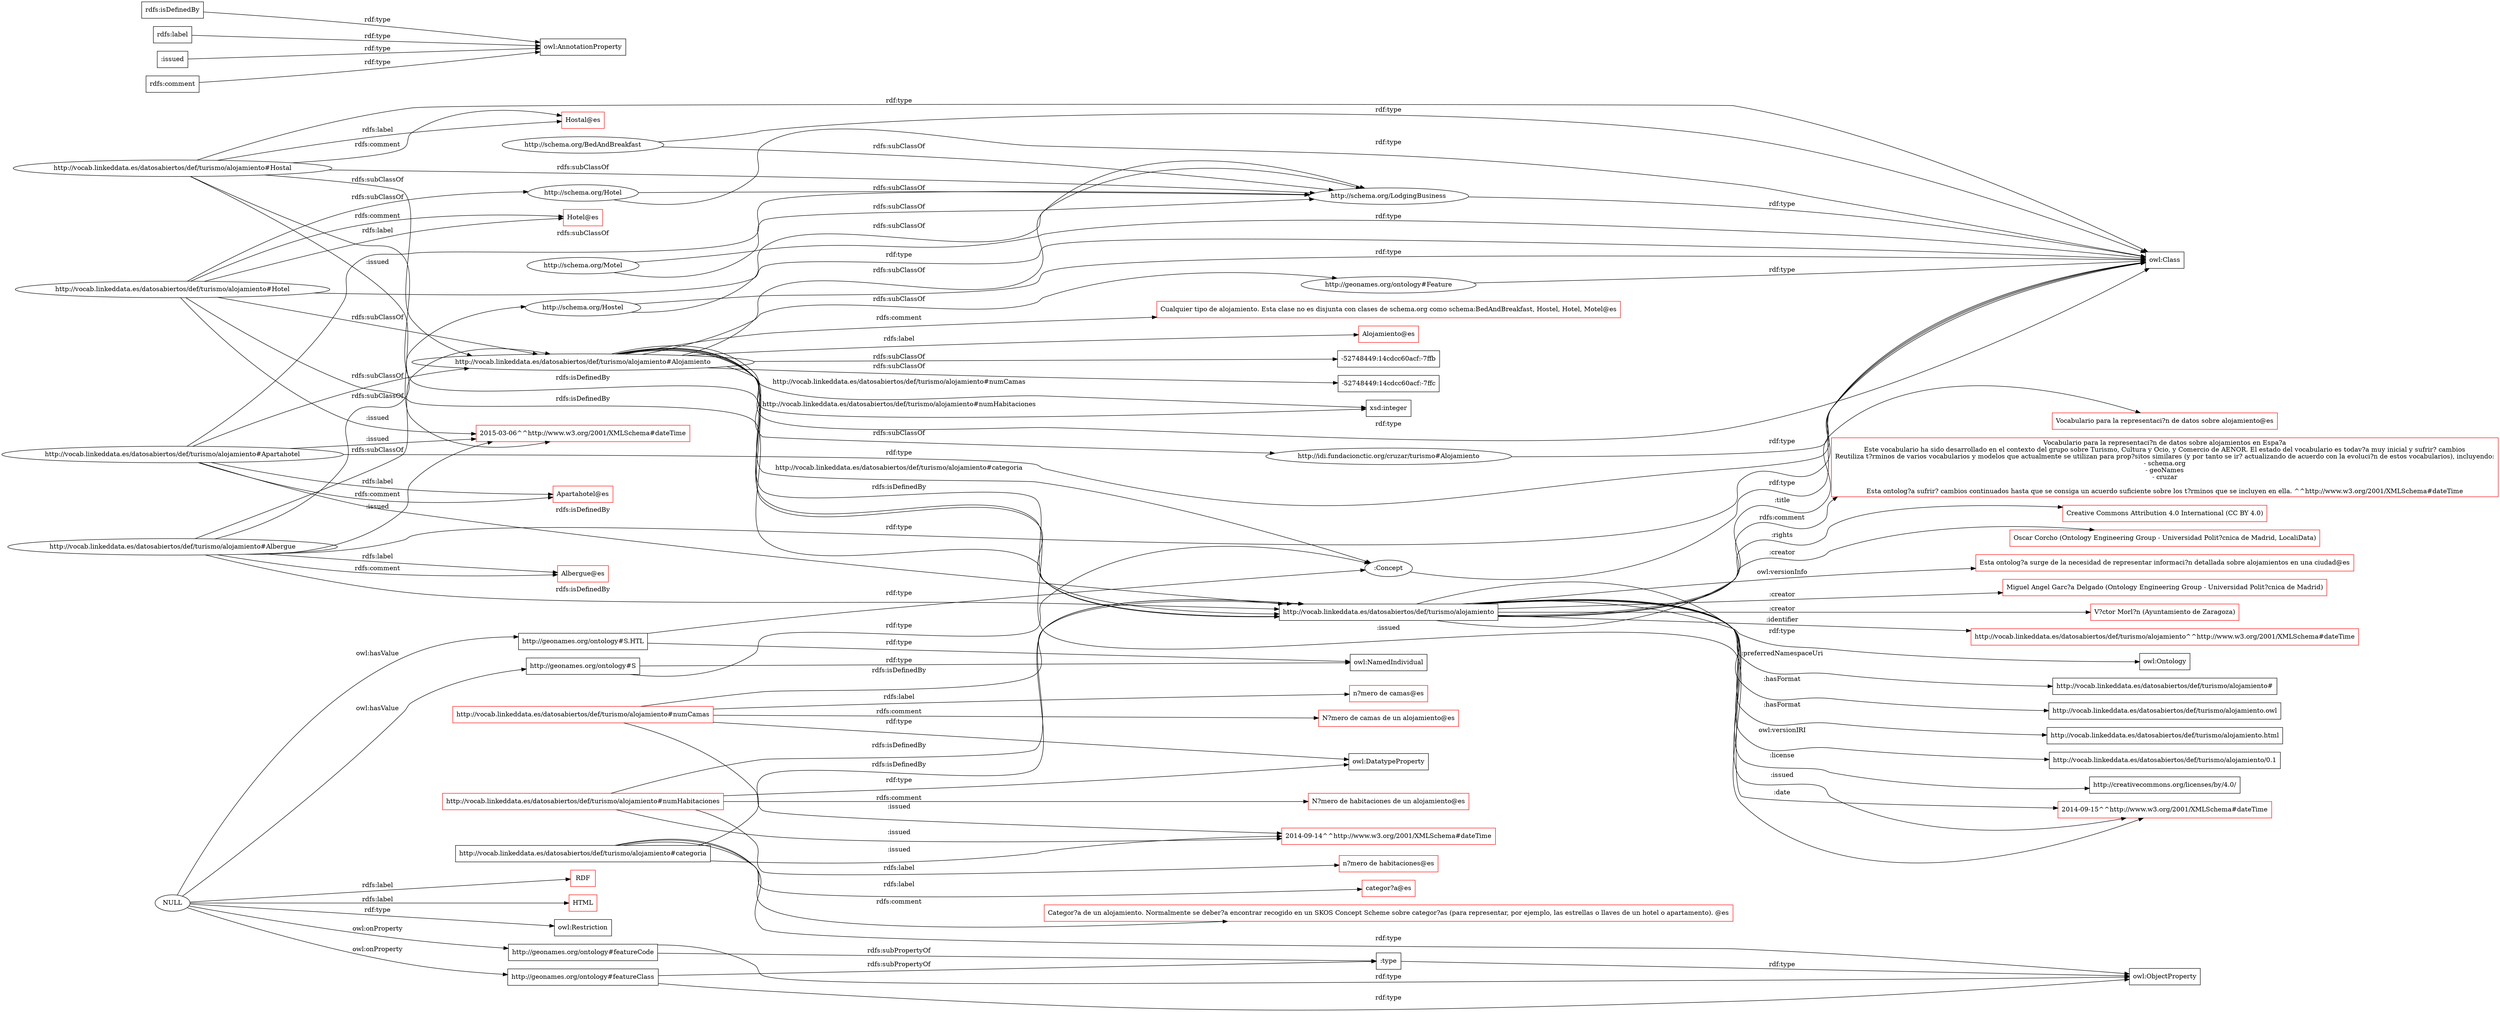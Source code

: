 digraph ar2dtool_diagram { 
rankdir=LR;
size="1000"
node [shape = ellipse, color="black"]; "http://vocab.linkeddata.es/datosabiertos/def/turismo/alojamiento#Hotel" "http://schema.org/Hostel" "http://vocab.linkeddata.es/datosabiertos/def/turismo/alojamiento#Hostal" "http://idi.fundacionctic.org/cruzar/turismo#Alojamiento" "http://vocab.linkeddata.es/datosabiertos/def/turismo/alojamiento#Alojamiento" "http://schema.org/BedAndBreakfast" "http://geonames.org/ontology#Feature" "http://vocab.linkeddata.es/datosabiertos/def/turismo/alojamiento#Apartahotel" "http://schema.org/Motel" "http://schema.org/LodgingBusiness" ":Concept" "http://schema.org/Hotel" "http://vocab.linkeddata.es/datosabiertos/def/turismo/alojamiento#Albergue" "NULL" ; /*classes style*/
node [shape = rectangle, color="black"]; "http://geonames.org/ontology#S" "http://geonames.org/ontology#S.HTL" ; /*individuals style*/
node [shape = rectangle, color="red"]; "RDF" "HTML" "categor?a@es" "2014-09-14^^http://www.w3.org/2001/XMLSchema#dateTime" "Categor?a de un alojamiento. Normalmente se deber?a encontrar recogido en un SKOS Concept Scheme sobre categor?as (para representar, por ejemplo, las estrellas o llaves de un hotel o apartamento). @es" "n?mero de habitaciones@es" "2014-09-14^^http://www.w3.org/2001/XMLSchema#dateTime" "N?mero de habitaciones de un alojamiento@es" "n?mero de camas@es" "2014-09-14^^http://www.w3.org/2001/XMLSchema#dateTime" "N?mero de camas de un alojamiento@es" "Hostal@es" "2015-03-06^^http://www.w3.org/2001/XMLSchema#dateTime" "Hostal@es" "Apartahotel@es" "2015-03-06^^http://www.w3.org/2001/XMLSchema#dateTime" "Apartahotel@es" "Hotel@es" "2015-03-06^^http://www.w3.org/2001/XMLSchema#dateTime" "Hotel@es" "Vocabulario para la representaci?n de datos sobre alojamiento@es" "Vocabulario para la representaci?n de datos sobre alojamientos en Espa?a
Este vocabulario ha sido desarrollado en el contexto del grupo sobre Turismo, Cultura y Ocio, y Comercio de AENOR. El estado del vocabulario es todav?a muy inicial y sufrir? cambios
Reutiliza t?rminos de varios vocabularios y modelos que actualmente se utilizan para prop?sitos similares (y por tanto se ir? actualizando de acuerdo con la evoluci?n de estos vocabularios), incluyendo:
- schema.org
- geoNames
- cruzar

Esta ontolog?a sufrir? cambios continuados hasta que se consiga un acuerdo suficiente sobre los t?rminos que se incluyen en ella. ^^http://www.w3.org/2001/XMLSchema#dateTime" "Creative Commons Attribution 4.0 International (CC BY 4.0)" "2014-09-15^^http://www.w3.org/2001/XMLSchema#dateTime" "2014-09-15^^http://www.w3.org/2001/XMLSchema#dateTime" "Oscar Corcho (Ontology Engineering Group - Universidad Polit?cnica de Madrid, LocaliData)" "Esta ontolog?a surge de la necesidad de representar informaci?n detallada sobre alojamientos en una ciudad@es" "Miguel Angel Garc?a Delgado (Ontology Engineering Group - Universidad Polit?cnica de Madrid)" "V?ctor Morl?n (Ayuntamiento de Zaragoza)" "http://vocab.linkeddata.es/datosabiertos/def/turismo/alojamiento^^http://www.w3.org/2001/XMLSchema#dateTime" "Cualquier tipo de alojamiento. Esta clase no es disjunta con clases de schema.org como schema:BedAndBreakfast, Hostel, Hotel, Motel@es" "2014-09-15^^http://www.w3.org/2001/XMLSchema#dateTime" "Alojamiento@es" "Albergue@es" "2015-03-06^^http://www.w3.org/2001/XMLSchema#dateTime" "Albergue@es" ; /*literals style*/
"http://vocab.linkeddata.es/datosabiertos/def/turismo/alojamiento#numCamas" "http://vocab.linkeddata.es/datosabiertos/def/turismo/alojamiento#numHabitaciones" node [shape = null, color="null"]; "http://vocab.linkeddata.es/datosabiertos/def/turismo/alojamiento#numCamas" "http://vocab.linkeddata.es/datosabiertos/def/turismo/alojamiento#numHabitaciones" ; /*data type properties style*/
	"NULL" -> "RDF" [ label = "rdfs:label" ];
	"NULL" -> "http://geonames.org/ontology#featureCode" [ label = "owl:onProperty" ];
	"NULL" -> "http://geonames.org/ontology#S.HTL" [ label = "owl:hasValue" ];
	"NULL" -> "owl:Restriction" [ label = "rdf:type" ];
	"NULL" -> "http://geonames.org/ontology#featureClass" [ label = "owl:onProperty" ];
	"NULL" -> "http://geonames.org/ontology#S" [ label = "owl:hasValue" ];
	"NULL" -> "HTML" [ label = "rdfs:label" ];
	"http://schema.org/Motel" -> "owl:Class" [ label = "rdf:type" ];
	"http://schema.org/Motel" -> "http://schema.org/LodgingBusiness" [ label = "rdfs:subClassOf" ];
	"rdfs:isDefinedBy" -> "owl:AnnotationProperty" [ label = "rdf:type" ];
	"http://vocab.linkeddata.es/datosabiertos/def/turismo/alojamiento#categoria" -> "owl:ObjectProperty" [ label = "rdf:type" ];
	"http://vocab.linkeddata.es/datosabiertos/def/turismo/alojamiento#categoria" -> "categor?a@es" [ label = "rdfs:label" ];
	"http://vocab.linkeddata.es/datosabiertos/def/turismo/alojamiento#categoria" -> "2014-09-14^^http://www.w3.org/2001/XMLSchema#dateTime" [ label = ":issued" ];
	"http://vocab.linkeddata.es/datosabiertos/def/turismo/alojamiento#categoria" -> "Categor?a de un alojamiento. Normalmente se deber?a encontrar recogido en un SKOS Concept Scheme sobre categor?as (para representar, por ejemplo, las estrellas o llaves de un hotel o apartamento). @es" [ label = "rdfs:comment" ];
	"http://vocab.linkeddata.es/datosabiertos/def/turismo/alojamiento#categoria" -> "http://vocab.linkeddata.es/datosabiertos/def/turismo/alojamiento" [ label = "rdfs:isDefinedBy" ];
	"http://schema.org/LodgingBusiness" -> "owl:Class" [ label = "rdf:type" ];
	":Concept" -> "owl:Class" [ label = "rdf:type" ];
	"http://geonames.org/ontology#S" -> "owl:NamedIndividual" [ label = "rdf:type" ];
	"http://geonames.org/ontology#S" -> ":Concept" [ label = "rdf:type" ];
	"rdfs:label" -> "owl:AnnotationProperty" [ label = "rdf:type" ];
	":issued" -> "owl:AnnotationProperty" [ label = "rdf:type" ];
	"http://schema.org/Hostel" -> "owl:Class" [ label = "rdf:type" ];
	"http://schema.org/Hostel" -> "http://schema.org/LodgingBusiness" [ label = "rdfs:subClassOf" ];
	"http://vocab.linkeddata.es/datosabiertos/def/turismo/alojamiento#numHabitaciones" -> "owl:DatatypeProperty" [ label = "rdf:type" ];
	"http://vocab.linkeddata.es/datosabiertos/def/turismo/alojamiento#numHabitaciones" -> "n?mero de habitaciones@es" [ label = "rdfs:label" ];
	"http://vocab.linkeddata.es/datosabiertos/def/turismo/alojamiento#numHabitaciones" -> "2014-09-14^^http://www.w3.org/2001/XMLSchema#dateTime" [ label = ":issued" ];
	"http://vocab.linkeddata.es/datosabiertos/def/turismo/alojamiento#numHabitaciones" -> "N?mero de habitaciones de un alojamiento@es" [ label = "rdfs:comment" ];
	"http://vocab.linkeddata.es/datosabiertos/def/turismo/alojamiento#numHabitaciones" -> "http://vocab.linkeddata.es/datosabiertos/def/turismo/alojamiento" [ label = "rdfs:isDefinedBy" ];
	"rdfs:comment" -> "owl:AnnotationProperty" [ label = "rdf:type" ];
	"http://geonames.org/ontology#Feature" -> "owl:Class" [ label = "rdf:type" ];
	"http://vocab.linkeddata.es/datosabiertos/def/turismo/alojamiento#numCamas" -> "owl:DatatypeProperty" [ label = "rdf:type" ];
	"http://vocab.linkeddata.es/datosabiertos/def/turismo/alojamiento#numCamas" -> "n?mero de camas@es" [ label = "rdfs:label" ];
	"http://vocab.linkeddata.es/datosabiertos/def/turismo/alojamiento#numCamas" -> "2014-09-14^^http://www.w3.org/2001/XMLSchema#dateTime" [ label = ":issued" ];
	"http://vocab.linkeddata.es/datosabiertos/def/turismo/alojamiento#numCamas" -> "N?mero de camas de un alojamiento@es" [ label = "rdfs:comment" ];
	"http://vocab.linkeddata.es/datosabiertos/def/turismo/alojamiento#numCamas" -> "http://vocab.linkeddata.es/datosabiertos/def/turismo/alojamiento" [ label = "rdfs:isDefinedBy" ];
	"http://geonames.org/ontology#featureCode" -> "owl:ObjectProperty" [ label = "rdf:type" ];
	"http://geonames.org/ontology#featureCode" -> ":type" [ label = "rdfs:subPropertyOf" ];
	"http://geonames.org/ontology#featureClass" -> "owl:ObjectProperty" [ label = "rdf:type" ];
	"http://geonames.org/ontology#featureClass" -> ":type" [ label = "rdfs:subPropertyOf" ];
	"http://vocab.linkeddata.es/datosabiertos/def/turismo/alojamiento#Hostal" -> "owl:Class" [ label = "rdf:type" ];
	"http://vocab.linkeddata.es/datosabiertos/def/turismo/alojamiento#Hostal" -> "Hostal@es" [ label = "rdfs:label" ];
	"http://vocab.linkeddata.es/datosabiertos/def/turismo/alojamiento#Hostal" -> "http://schema.org/LodgingBusiness" [ label = "rdfs:subClassOf" ];
	"http://vocab.linkeddata.es/datosabiertos/def/turismo/alojamiento#Hostal" -> "http://vocab.linkeddata.es/datosabiertos/def/turismo/alojamiento#Alojamiento" [ label = "rdfs:subClassOf" ];
	"http://vocab.linkeddata.es/datosabiertos/def/turismo/alojamiento#Hostal" -> "2015-03-06^^http://www.w3.org/2001/XMLSchema#dateTime" [ label = ":issued" ];
	"http://vocab.linkeddata.es/datosabiertos/def/turismo/alojamiento#Hostal" -> "Hostal@es" [ label = "rdfs:comment" ];
	"http://vocab.linkeddata.es/datosabiertos/def/turismo/alojamiento#Hostal" -> "http://vocab.linkeddata.es/datosabiertos/def/turismo/alojamiento" [ label = "rdfs:isDefinedBy" ];
	"http://schema.org/Hotel" -> "owl:Class" [ label = "rdf:type" ];
	"http://schema.org/Hotel" -> "http://schema.org/LodgingBusiness" [ label = "rdfs:subClassOf" ];
	"http://geonames.org/ontology#S.HTL" -> "owl:NamedIndividual" [ label = "rdf:type" ];
	"http://geonames.org/ontology#S.HTL" -> ":Concept" [ label = "rdf:type" ];
	"http://vocab.linkeddata.es/datosabiertos/def/turismo/alojamiento#Apartahotel" -> "owl:Class" [ label = "rdf:type" ];
	"http://vocab.linkeddata.es/datosabiertos/def/turismo/alojamiento#Apartahotel" -> "Apartahotel@es" [ label = "rdfs:label" ];
	"http://vocab.linkeddata.es/datosabiertos/def/turismo/alojamiento#Apartahotel" -> "http://schema.org/LodgingBusiness" [ label = "rdfs:subClassOf" ];
	"http://vocab.linkeddata.es/datosabiertos/def/turismo/alojamiento#Apartahotel" -> "http://vocab.linkeddata.es/datosabiertos/def/turismo/alojamiento#Alojamiento" [ label = "rdfs:subClassOf" ];
	"http://vocab.linkeddata.es/datosabiertos/def/turismo/alojamiento#Apartahotel" -> "2015-03-06^^http://www.w3.org/2001/XMLSchema#dateTime" [ label = ":issued" ];
	"http://vocab.linkeddata.es/datosabiertos/def/turismo/alojamiento#Apartahotel" -> "Apartahotel@es" [ label = "rdfs:comment" ];
	"http://vocab.linkeddata.es/datosabiertos/def/turismo/alojamiento#Apartahotel" -> "http://vocab.linkeddata.es/datosabiertos/def/turismo/alojamiento" [ label = "rdfs:isDefinedBy" ];
	":type" -> "owl:ObjectProperty" [ label = "rdf:type" ];
	"http://vocab.linkeddata.es/datosabiertos/def/turismo/alojamiento#Hotel" -> "owl:Class" [ label = "rdf:type" ];
	"http://vocab.linkeddata.es/datosabiertos/def/turismo/alojamiento#Hotel" -> "Hotel@es" [ label = "rdfs:label" ];
	"http://vocab.linkeddata.es/datosabiertos/def/turismo/alojamiento#Hotel" -> "http://schema.org/Hotel" [ label = "rdfs:subClassOf" ];
	"http://vocab.linkeddata.es/datosabiertos/def/turismo/alojamiento#Hotel" -> "http://vocab.linkeddata.es/datosabiertos/def/turismo/alojamiento#Alojamiento" [ label = "rdfs:subClassOf" ];
	"http://vocab.linkeddata.es/datosabiertos/def/turismo/alojamiento#Hotel" -> "2015-03-06^^http://www.w3.org/2001/XMLSchema#dateTime" [ label = ":issued" ];
	"http://vocab.linkeddata.es/datosabiertos/def/turismo/alojamiento#Hotel" -> "Hotel@es" [ label = "rdfs:comment" ];
	"http://vocab.linkeddata.es/datosabiertos/def/turismo/alojamiento#Hotel" -> "http://vocab.linkeddata.es/datosabiertos/def/turismo/alojamiento" [ label = "rdfs:isDefinedBy" ];
	"http://vocab.linkeddata.es/datosabiertos/def/turismo/alojamiento" -> "Vocabulario para la representaci?n de datos sobre alojamiento@es" [ label = ":title" ];
	"http://vocab.linkeddata.es/datosabiertos/def/turismo/alojamiento" -> "owl:Ontology" [ label = "rdf:type" ];
	"http://vocab.linkeddata.es/datosabiertos/def/turismo/alojamiento" -> "Vocabulario para la representaci?n de datos sobre alojamientos en Espa?a
Este vocabulario ha sido desarrollado en el contexto del grupo sobre Turismo, Cultura y Ocio, y Comercio de AENOR. El estado del vocabulario es todav?a muy inicial y sufrir? cambios
Reutiliza t?rminos de varios vocabularios y modelos que actualmente se utilizan para prop?sitos similares (y por tanto se ir? actualizando de acuerdo con la evoluci?n de estos vocabularios), incluyendo:
- schema.org
- geoNames
- cruzar

Esta ontolog?a sufrir? cambios continuados hasta que se consiga un acuerdo suficiente sobre los t?rminos que se incluyen en ella. ^^http://www.w3.org/2001/XMLSchema#dateTime" [ label = "rdfs:comment" ];
	"http://vocab.linkeddata.es/datosabiertos/def/turismo/alojamiento" -> "Creative Commons Attribution 4.0 International (CC BY 4.0)" [ label = ":rights" ];
	"http://vocab.linkeddata.es/datosabiertos/def/turismo/alojamiento" -> "2014-09-15^^http://www.w3.org/2001/XMLSchema#dateTime" [ label = ":issued" ];
	"http://vocab.linkeddata.es/datosabiertos/def/turismo/alojamiento" -> "2014-09-15^^http://www.w3.org/2001/XMLSchema#dateTime" [ label = ":date" ];
	"http://vocab.linkeddata.es/datosabiertos/def/turismo/alojamiento" -> "Oscar Corcho (Ontology Engineering Group - Universidad Polit?cnica de Madrid, LocaliData)" [ label = ":creator" ];
	"http://vocab.linkeddata.es/datosabiertos/def/turismo/alojamiento" -> "http://vocab.linkeddata.es/datosabiertos/def/turismo/alojamiento#" [ label = ":preferredNamespaceUri" ];
	"http://vocab.linkeddata.es/datosabiertos/def/turismo/alojamiento" -> "Esta ontolog?a surge de la necesidad de representar informaci?n detallada sobre alojamientos en una ciudad@es" [ label = "owl:versionInfo" ];
	"http://vocab.linkeddata.es/datosabiertos/def/turismo/alojamiento" -> "Miguel Angel Garc?a Delgado (Ontology Engineering Group - Universidad Polit?cnica de Madrid)" [ label = ":creator" ];
	"http://vocab.linkeddata.es/datosabiertos/def/turismo/alojamiento" -> "http://vocab.linkeddata.es/datosabiertos/def/turismo/alojamiento.owl" [ label = ":hasFormat" ];
	"http://vocab.linkeddata.es/datosabiertos/def/turismo/alojamiento" -> "V?ctor Morl?n (Ayuntamiento de Zaragoza)" [ label = ":creator" ];
	"http://vocab.linkeddata.es/datosabiertos/def/turismo/alojamiento" -> "http://vocab.linkeddata.es/datosabiertos/def/turismo/alojamiento^^http://www.w3.org/2001/XMLSchema#dateTime" [ label = ":identifier" ];
	"http://vocab.linkeddata.es/datosabiertos/def/turismo/alojamiento" -> "http://vocab.linkeddata.es/datosabiertos/def/turismo/alojamiento.html" [ label = ":hasFormat" ];
	"http://vocab.linkeddata.es/datosabiertos/def/turismo/alojamiento" -> "http://vocab.linkeddata.es/datosabiertos/def/turismo/alojamiento/0.1" [ label = "owl:versionIRI" ];
	"http://vocab.linkeddata.es/datosabiertos/def/turismo/alojamiento" -> "http://creativecommons.org/licenses/by/4.0/" [ label = ":license" ];
	"http://idi.fundacionctic.org/cruzar/turismo#Alojamiento" -> "owl:Class" [ label = "rdf:type" ];
	"http://vocab.linkeddata.es/datosabiertos/def/turismo/alojamiento#Alojamiento" -> "Cualquier tipo de alojamiento. Esta clase no es disjunta con clases de schema.org como schema:BedAndBreakfast, Hostel, Hotel, Motel@es" [ label = "rdfs:comment" ];
	"http://vocab.linkeddata.es/datosabiertos/def/turismo/alojamiento#Alojamiento" -> "2014-09-15^^http://www.w3.org/2001/XMLSchema#dateTime" [ label = ":issued" ];
	"http://vocab.linkeddata.es/datosabiertos/def/turismo/alojamiento#Alojamiento" -> "-52748449:14cdcc60acf:-7ffb" [ label = "rdfs:subClassOf" ];
	"http://vocab.linkeddata.es/datosabiertos/def/turismo/alojamiento#Alojamiento" -> "owl:Class" [ label = "rdf:type" ];
	"http://vocab.linkeddata.es/datosabiertos/def/turismo/alojamiento#Alojamiento" -> "http://idi.fundacionctic.org/cruzar/turismo#Alojamiento" [ label = "rdfs:subClassOf" ];
	"http://vocab.linkeddata.es/datosabiertos/def/turismo/alojamiento#Alojamiento" -> "http://vocab.linkeddata.es/datosabiertos/def/turismo/alojamiento" [ label = "rdfs:isDefinedBy" ];
	"http://vocab.linkeddata.es/datosabiertos/def/turismo/alojamiento#Alojamiento" -> "http://geonames.org/ontology#Feature" [ label = "rdfs:subClassOf" ];
	"http://vocab.linkeddata.es/datosabiertos/def/turismo/alojamiento#Alojamiento" -> "Alojamiento@es" [ label = "rdfs:label" ];
	"http://vocab.linkeddata.es/datosabiertos/def/turismo/alojamiento#Alojamiento" -> "http://schema.org/LodgingBusiness" [ label = "rdfs:subClassOf" ];
	"http://vocab.linkeddata.es/datosabiertos/def/turismo/alojamiento#Alojamiento" -> "-52748449:14cdcc60acf:-7ffc" [ label = "rdfs:subClassOf" ];
	"http://schema.org/BedAndBreakfast" -> "owl:Class" [ label = "rdf:type" ];
	"http://schema.org/BedAndBreakfast" -> "http://schema.org/LodgingBusiness" [ label = "rdfs:subClassOf" ];
	"http://vocab.linkeddata.es/datosabiertos/def/turismo/alojamiento#Albergue" -> "owl:Class" [ label = "rdf:type" ];
	"http://vocab.linkeddata.es/datosabiertos/def/turismo/alojamiento#Albergue" -> "Albergue@es" [ label = "rdfs:label" ];
	"http://vocab.linkeddata.es/datosabiertos/def/turismo/alojamiento#Albergue" -> "http://schema.org/Hostel" [ label = "rdfs:subClassOf" ];
	"http://vocab.linkeddata.es/datosabiertos/def/turismo/alojamiento#Albergue" -> "http://vocab.linkeddata.es/datosabiertos/def/turismo/alojamiento#Alojamiento" [ label = "rdfs:subClassOf" ];
	"http://vocab.linkeddata.es/datosabiertos/def/turismo/alojamiento#Albergue" -> "2015-03-06^^http://www.w3.org/2001/XMLSchema#dateTime" [ label = ":issued" ];
	"http://vocab.linkeddata.es/datosabiertos/def/turismo/alojamiento#Albergue" -> "Albergue@es" [ label = "rdfs:comment" ];
	"http://vocab.linkeddata.es/datosabiertos/def/turismo/alojamiento#Albergue" -> "http://vocab.linkeddata.es/datosabiertos/def/turismo/alojamiento" [ label = "rdfs:isDefinedBy" ];
	"http://vocab.linkeddata.es/datosabiertos/def/turismo/alojamiento#Alojamiento" -> "xsd:integer" [ label = "http://vocab.linkeddata.es/datosabiertos/def/turismo/alojamiento#numHabitaciones" ];
	"http://vocab.linkeddata.es/datosabiertos/def/turismo/alojamiento#Alojamiento" -> "xsd:integer" [ label = "http://vocab.linkeddata.es/datosabiertos/def/turismo/alojamiento#numCamas" ];
	"http://vocab.linkeddata.es/datosabiertos/def/turismo/alojamiento#Alojamiento" -> ":Concept" [ label = "http://vocab.linkeddata.es/datosabiertos/def/turismo/alojamiento#categoria" ];

}
